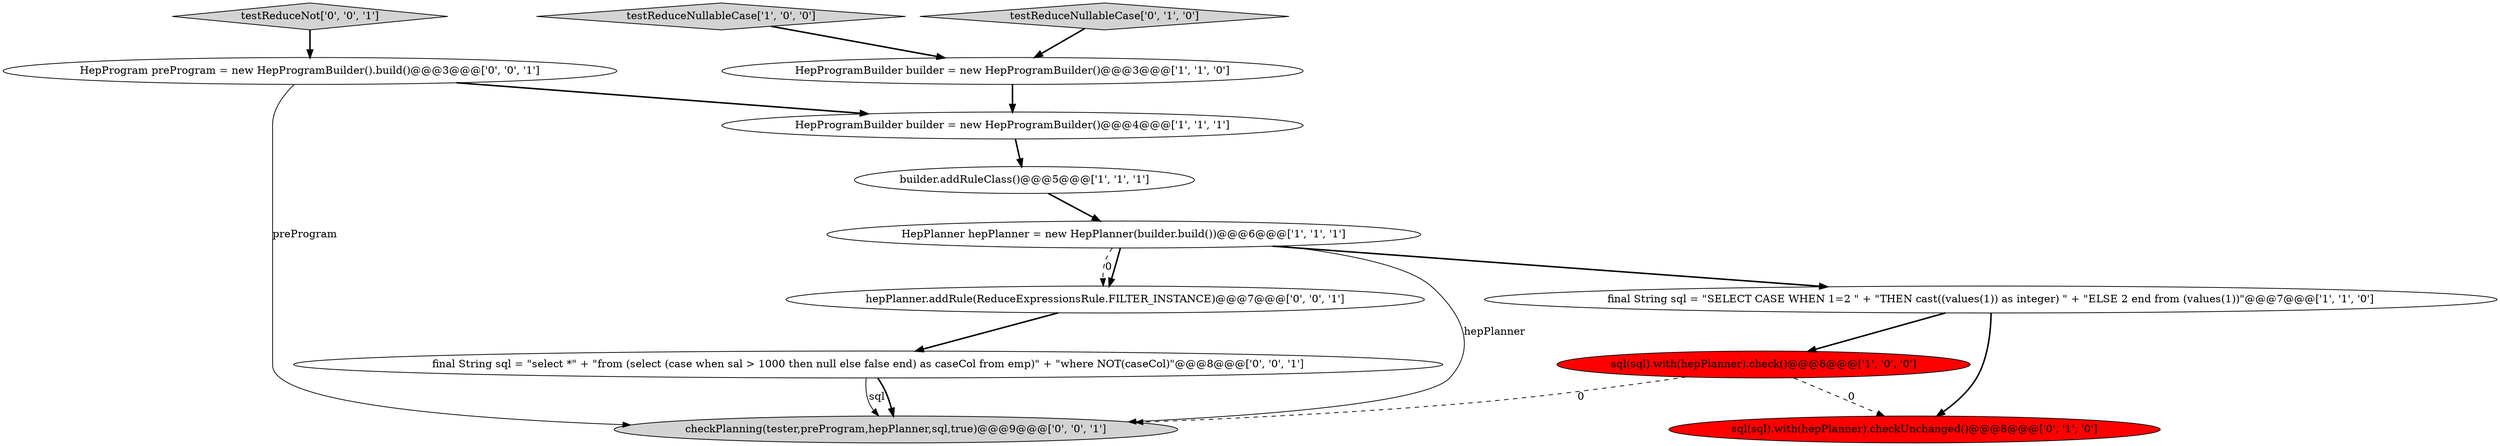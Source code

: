 digraph {
12 [style = filled, label = "HepProgram preProgram = new HepProgramBuilder().build()@@@3@@@['0', '0', '1']", fillcolor = white, shape = ellipse image = "AAA0AAABBB3BBB"];
4 [style = filled, label = "builder.addRuleClass()@@@5@@@['1', '1', '1']", fillcolor = white, shape = ellipse image = "AAA0AAABBB1BBB"];
2 [style = filled, label = "HepProgramBuilder builder = new HepProgramBuilder()@@@3@@@['1', '1', '0']", fillcolor = white, shape = ellipse image = "AAA0AAABBB1BBB"];
9 [style = filled, label = "testReduceNot['0', '0', '1']", fillcolor = lightgray, shape = diamond image = "AAA0AAABBB3BBB"];
5 [style = filled, label = "sql(sql).with(hepPlanner).check()@@@8@@@['1', '0', '0']", fillcolor = red, shape = ellipse image = "AAA1AAABBB1BBB"];
0 [style = filled, label = "HepPlanner hepPlanner = new HepPlanner(builder.build())@@@6@@@['1', '1', '1']", fillcolor = white, shape = ellipse image = "AAA0AAABBB1BBB"];
7 [style = filled, label = "sql(sql).with(hepPlanner).checkUnchanged()@@@8@@@['0', '1', '0']", fillcolor = red, shape = ellipse image = "AAA1AAABBB2BBB"];
11 [style = filled, label = "final String sql = \"select *\" + \"from (select (case when sal > 1000 then null else false end) as caseCol from emp)\" + \"where NOT(caseCol)\"@@@8@@@['0', '0', '1']", fillcolor = white, shape = ellipse image = "AAA0AAABBB3BBB"];
6 [style = filled, label = "final String sql = \"SELECT CASE WHEN 1=2 \" + \"THEN cast((values(1)) as integer) \" + \"ELSE 2 end from (values(1))\"@@@7@@@['1', '1', '0']", fillcolor = white, shape = ellipse image = "AAA0AAABBB1BBB"];
13 [style = filled, label = "hepPlanner.addRule(ReduceExpressionsRule.FILTER_INSTANCE)@@@7@@@['0', '0', '1']", fillcolor = white, shape = ellipse image = "AAA0AAABBB3BBB"];
10 [style = filled, label = "checkPlanning(tester,preProgram,hepPlanner,sql,true)@@@9@@@['0', '0', '1']", fillcolor = lightgray, shape = ellipse image = "AAA0AAABBB3BBB"];
8 [style = filled, label = "testReduceNullableCase['0', '1', '0']", fillcolor = lightgray, shape = diamond image = "AAA0AAABBB2BBB"];
1 [style = filled, label = "testReduceNullableCase['1', '0', '0']", fillcolor = lightgray, shape = diamond image = "AAA0AAABBB1BBB"];
3 [style = filled, label = "HepProgramBuilder builder = new HepProgramBuilder()@@@4@@@['1', '1', '1']", fillcolor = white, shape = ellipse image = "AAA0AAABBB1BBB"];
6->5 [style = bold, label=""];
12->10 [style = solid, label="preProgram"];
1->2 [style = bold, label=""];
12->3 [style = bold, label=""];
9->12 [style = bold, label=""];
5->7 [style = dashed, label="0"];
6->7 [style = bold, label=""];
8->2 [style = bold, label=""];
0->13 [style = bold, label=""];
5->10 [style = dashed, label="0"];
11->10 [style = solid, label="sql"];
0->6 [style = bold, label=""];
3->4 [style = bold, label=""];
13->11 [style = bold, label=""];
11->10 [style = bold, label=""];
0->13 [style = dashed, label="0"];
2->3 [style = bold, label=""];
4->0 [style = bold, label=""];
0->10 [style = solid, label="hepPlanner"];
}
